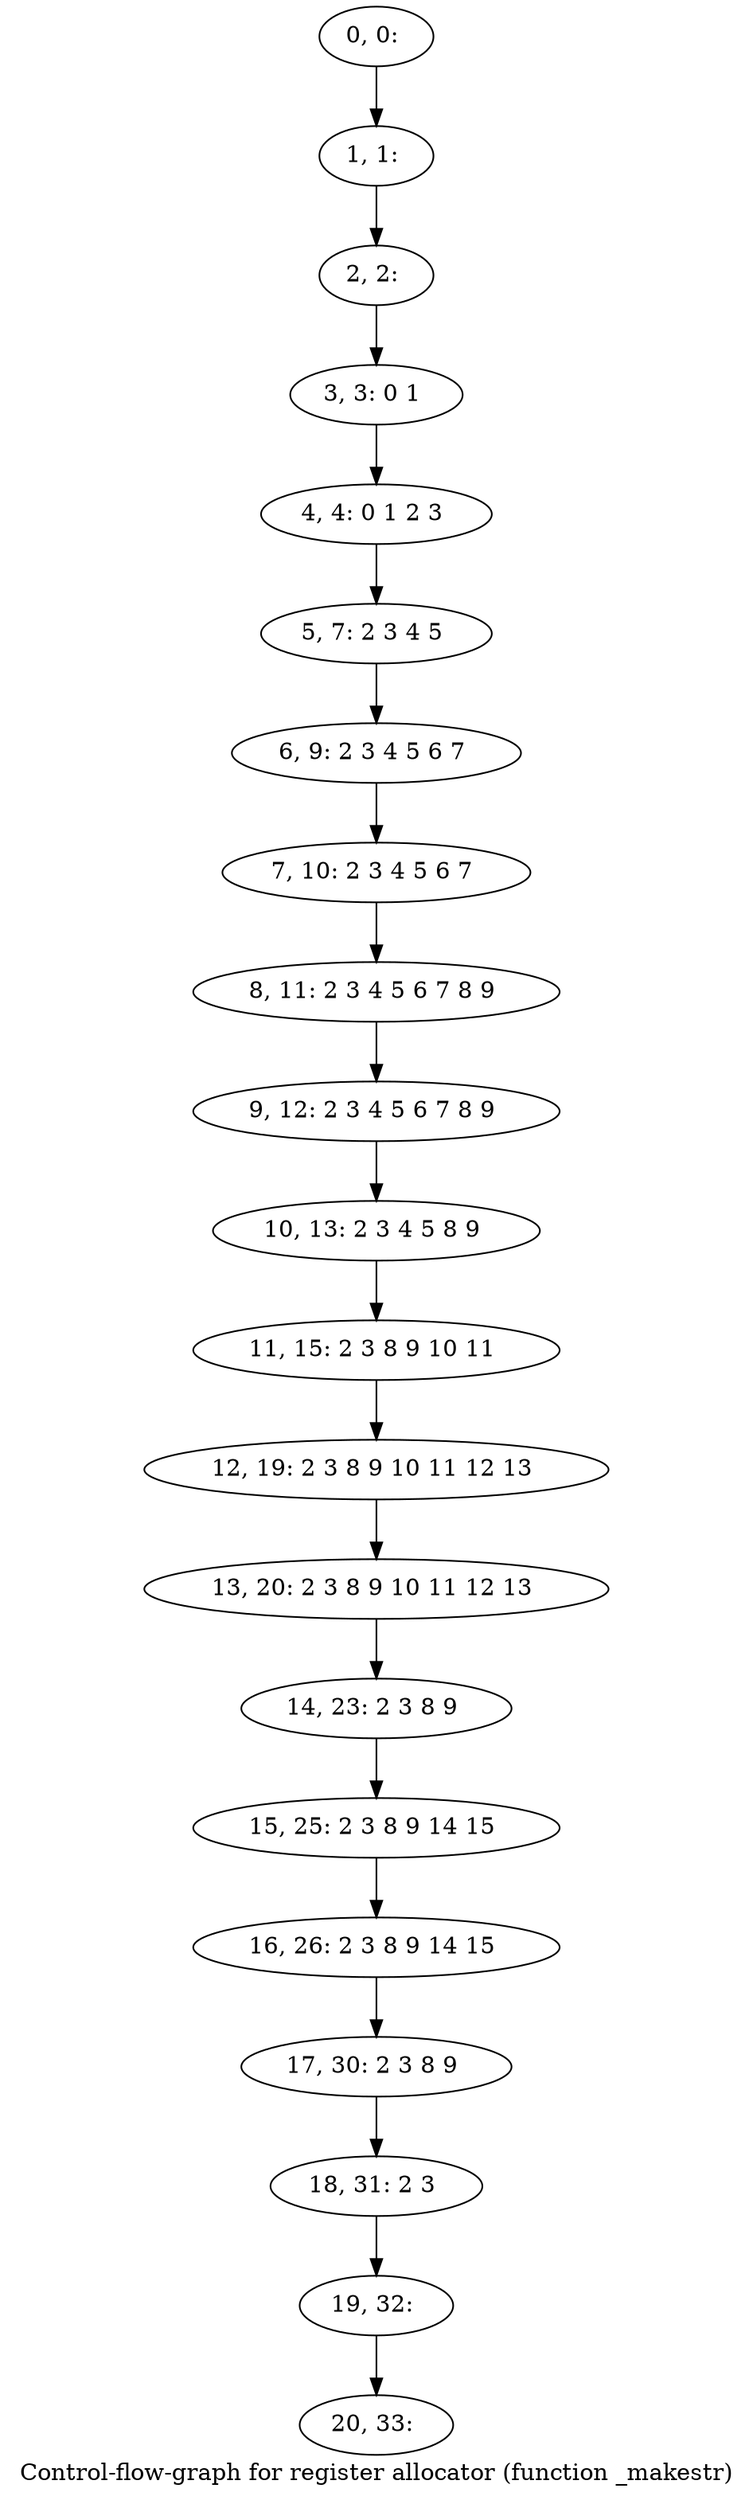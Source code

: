 digraph G {
graph [label="Control-flow-graph for register allocator (function _makestr)"]
0[label="0, 0: "];
1[label="1, 1: "];
2[label="2, 2: "];
3[label="3, 3: 0 1 "];
4[label="4, 4: 0 1 2 3 "];
5[label="5, 7: 2 3 4 5 "];
6[label="6, 9: 2 3 4 5 6 7 "];
7[label="7, 10: 2 3 4 5 6 7 "];
8[label="8, 11: 2 3 4 5 6 7 8 9 "];
9[label="9, 12: 2 3 4 5 6 7 8 9 "];
10[label="10, 13: 2 3 4 5 8 9 "];
11[label="11, 15: 2 3 8 9 10 11 "];
12[label="12, 19: 2 3 8 9 10 11 12 13 "];
13[label="13, 20: 2 3 8 9 10 11 12 13 "];
14[label="14, 23: 2 3 8 9 "];
15[label="15, 25: 2 3 8 9 14 15 "];
16[label="16, 26: 2 3 8 9 14 15 "];
17[label="17, 30: 2 3 8 9 "];
18[label="18, 31: 2 3 "];
19[label="19, 32: "];
20[label="20, 33: "];
0->1 ;
1->2 ;
2->3 ;
3->4 ;
4->5 ;
5->6 ;
6->7 ;
7->8 ;
8->9 ;
9->10 ;
10->11 ;
11->12 ;
12->13 ;
13->14 ;
14->15 ;
15->16 ;
16->17 ;
17->18 ;
18->19 ;
19->20 ;
}
